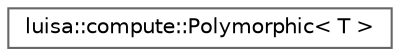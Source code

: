 digraph "类继承关系图"
{
 // LATEX_PDF_SIZE
  bgcolor="transparent";
  edge [fontname=Helvetica,fontsize=10,labelfontname=Helvetica,labelfontsize=10];
  node [fontname=Helvetica,fontsize=10,shape=box,height=0.2,width=0.4];
  rankdir="LR";
  Node0 [id="Node000000",label="luisa::compute::Polymorphic\< T \>",height=0.2,width=0.4,color="grey40", fillcolor="white", style="filled",URL="$classluisa_1_1compute_1_1_polymorphic.html",tooltip=" "];
}
